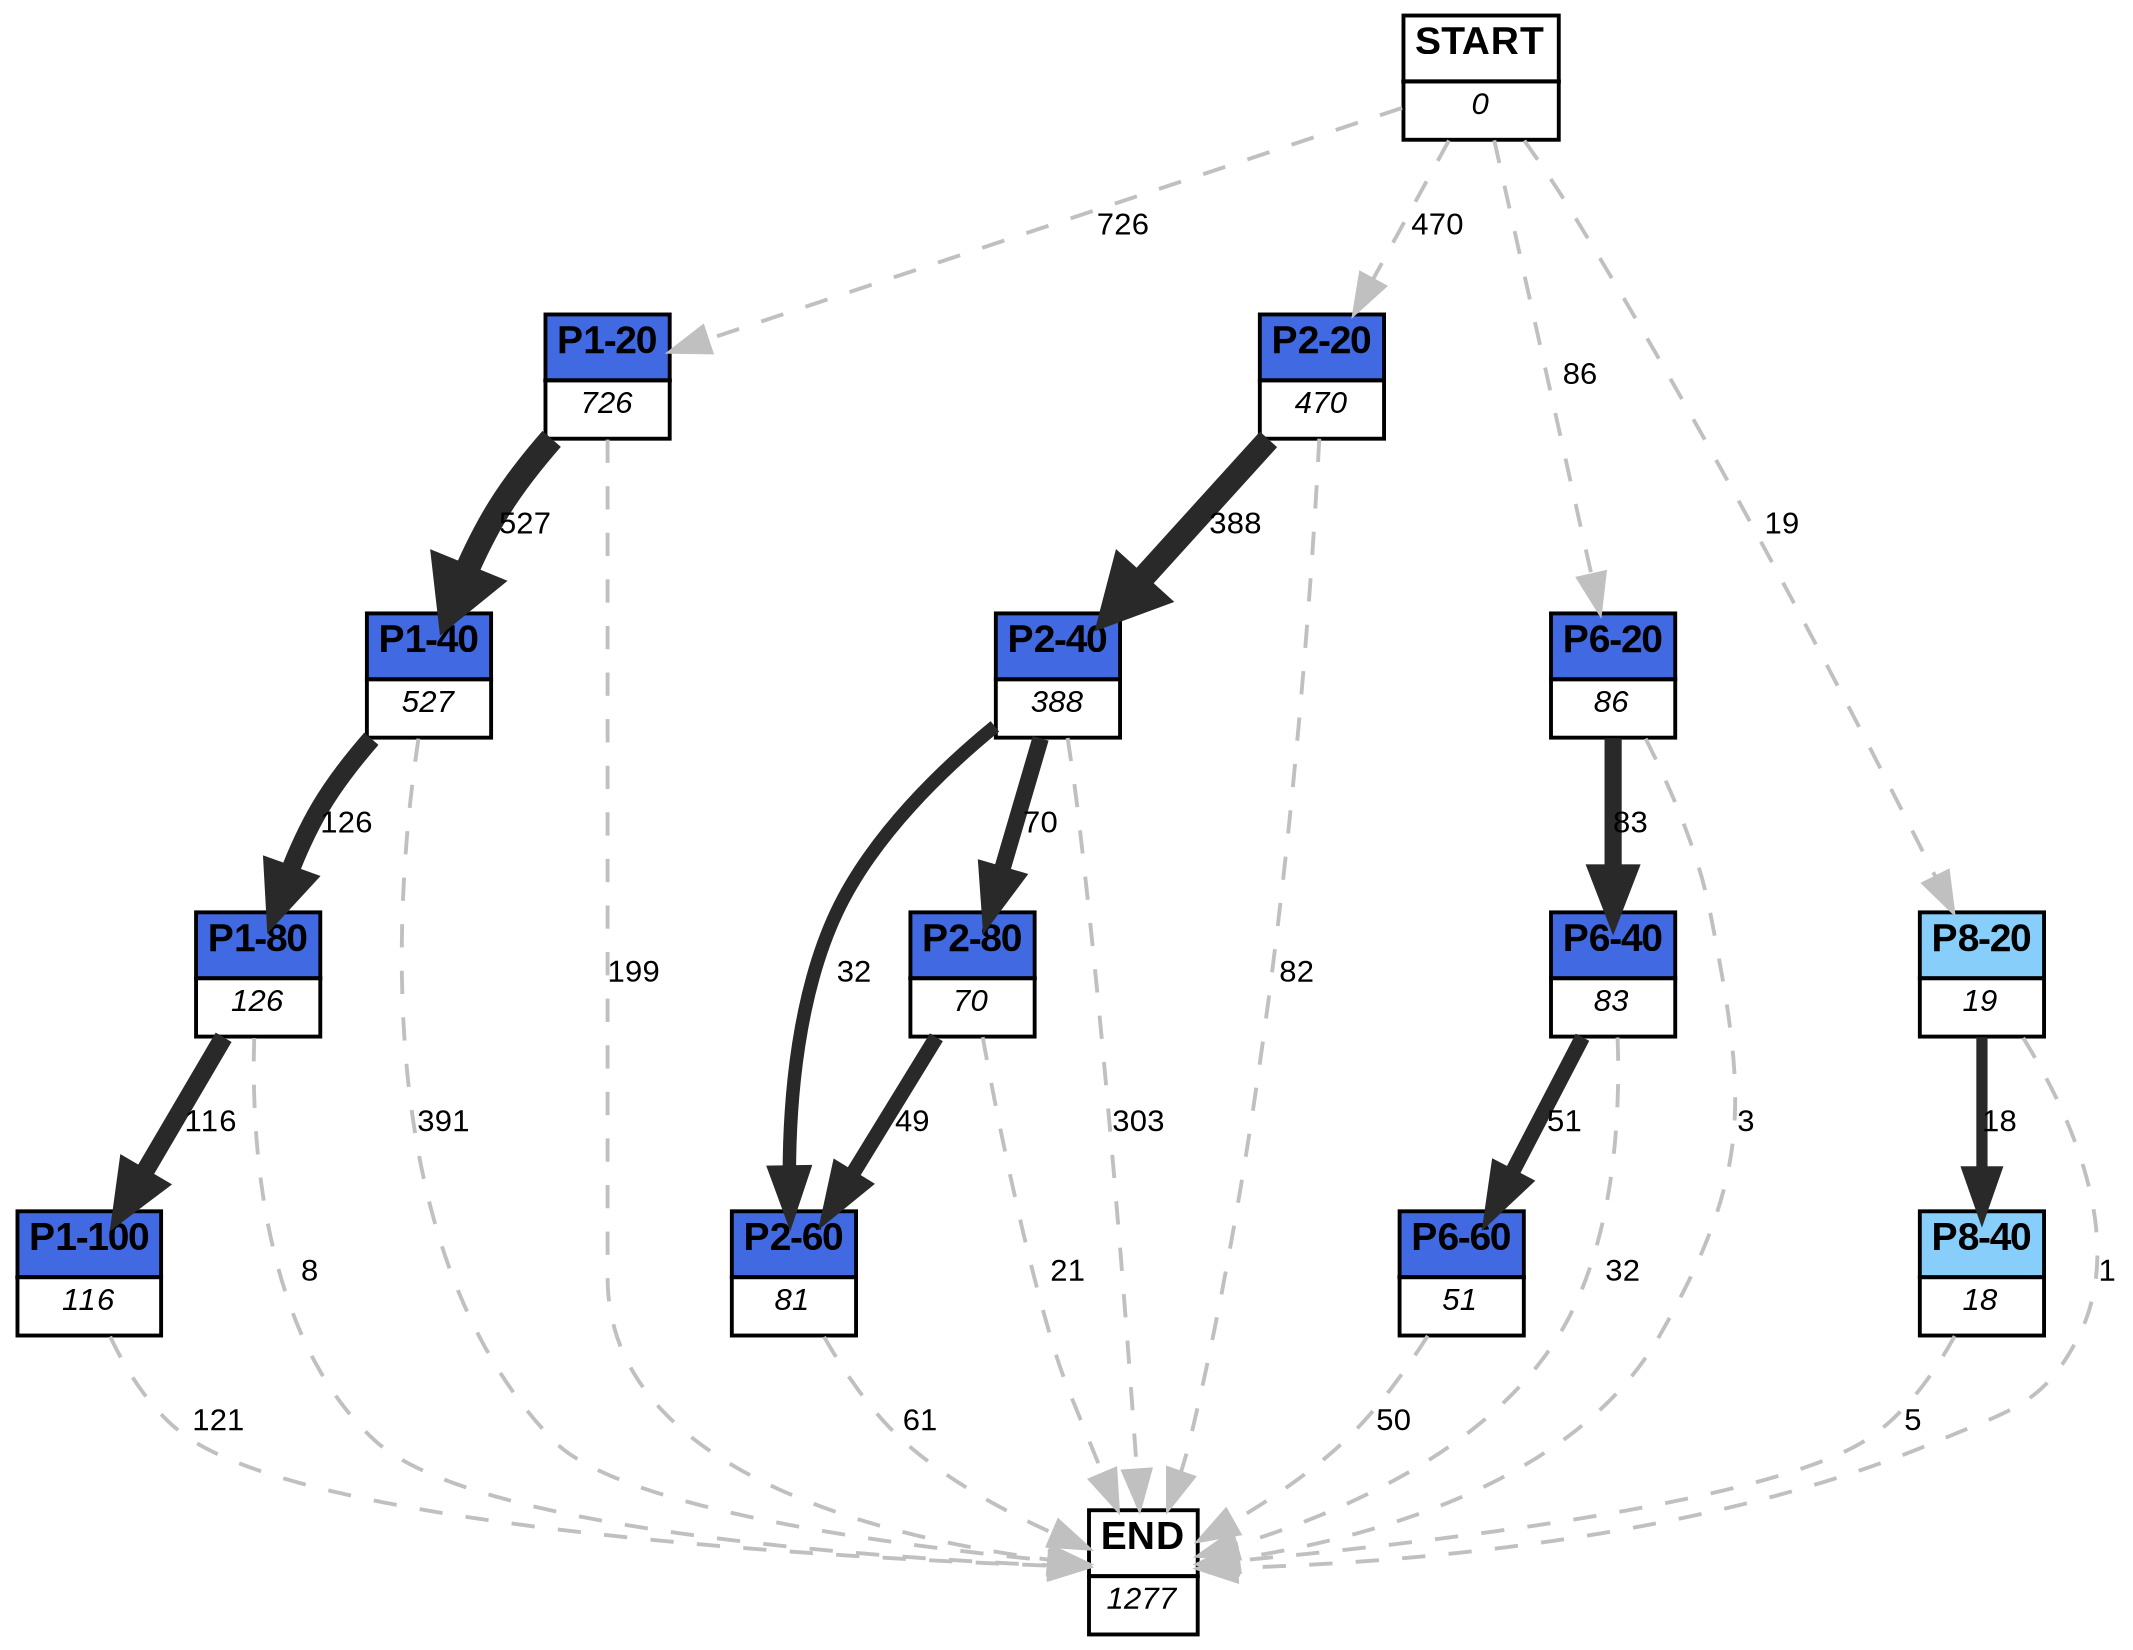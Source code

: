 digraph graphname {
	dpi = 150
	size="16,11!";
	margin = 0;
"P1-20" [shape=plain, label=<<table border="0" cellborder="1" cellspacing="0"><tr><td bgcolor="royalblue"><FONT face="Arial" POINT-SIZE="10"><b>P1-20</b></FONT></td></tr><tr><td bgcolor="white"><FONT face="Arial" POINT-SIZE="8"><i>726</i></FONT></td></tr></table>>]
"P1-40" [shape=plain, label=<<table border="0" cellborder="1" cellspacing="0"><tr><td bgcolor="royalblue"><FONT face="Arial" POINT-SIZE="10"><b>P1-40</b></FONT></td></tr><tr><td bgcolor="white"><FONT face="Arial" POINT-SIZE="8"><i>527</i></FONT></td></tr></table>>]
"P1-80" [shape=plain, label=<<table border="0" cellborder="1" cellspacing="0"><tr><td bgcolor="royalblue"><FONT face="Arial" POINT-SIZE="10"><b>P1-80</b></FONT></td></tr><tr><td bgcolor="white"><FONT face="Arial" POINT-SIZE="8"><i>126</i></FONT></td></tr></table>>]
"P1-100" [shape=plain, label=<<table border="0" cellborder="1" cellspacing="0"><tr><td bgcolor="royalblue"><FONT face="Arial" POINT-SIZE="10"><b>P1-100</b></FONT></td></tr><tr><td bgcolor="white"><FONT face="Arial" POINT-SIZE="8"><i>116</i></FONT></td></tr></table>>]
"P2-20" [shape=plain, label=<<table border="0" cellborder="1" cellspacing="0"><tr><td bgcolor="royalblue"><FONT face="Arial" POINT-SIZE="10"><b>P2-20</b></FONT></td></tr><tr><td bgcolor="white"><FONT face="Arial" POINT-SIZE="8"><i>470</i></FONT></td></tr></table>>]
"P2-40" [shape=plain, label=<<table border="0" cellborder="1" cellspacing="0"><tr><td bgcolor="royalblue"><FONT face="Arial" POINT-SIZE="10"><b>P2-40</b></FONT></td></tr><tr><td bgcolor="white"><FONT face="Arial" POINT-SIZE="8"><i>388</i></FONT></td></tr></table>>]
"P2-80" [shape=plain, label=<<table border="0" cellborder="1" cellspacing="0"><tr><td bgcolor="royalblue"><FONT face="Arial" POINT-SIZE="10"><b>P2-80</b></FONT></td></tr><tr><td bgcolor="white"><FONT face="Arial" POINT-SIZE="8"><i>70</i></FONT></td></tr></table>>]
"P2-60" [shape=plain, label=<<table border="0" cellborder="1" cellspacing="0"><tr><td bgcolor="royalblue"><FONT face="Arial" POINT-SIZE="10"><b>P2-60</b></FONT></td></tr><tr><td bgcolor="white"><FONT face="Arial" POINT-SIZE="8"><i>81</i></FONT></td></tr></table>>]
"P6-20" [shape=plain, label=<<table border="0" cellborder="1" cellspacing="0"><tr><td bgcolor="royalblue"><FONT face="Arial" POINT-SIZE="10"><b>P6-20</b></FONT></td></tr><tr><td bgcolor="white"><FONT face="Arial" POINT-SIZE="8"><i>86</i></FONT></td></tr></table>>]
"P6-40" [shape=plain, label=<<table border="0" cellborder="1" cellspacing="0"><tr><td bgcolor="royalblue"><FONT face="Arial" POINT-SIZE="10"><b>P6-40</b></FONT></td></tr><tr><td bgcolor="white"><FONT face="Arial" POINT-SIZE="8"><i>83</i></FONT></td></tr></table>>]
"P6-60" [shape=plain, label=<<table border="0" cellborder="1" cellspacing="0"><tr><td bgcolor="royalblue"><FONT face="Arial" POINT-SIZE="10"><b>P6-60</b></FONT></td></tr><tr><td bgcolor="white"><FONT face="Arial" POINT-SIZE="8"><i>51</i></FONT></td></tr></table>>]
"P8-20" [shape=plain, label=<<table border="0" cellborder="1" cellspacing="0"><tr><td bgcolor="lightskyblue"><FONT face="Arial" POINT-SIZE="10"><b>P8-20</b></FONT></td></tr><tr><td bgcolor="white"><FONT face="Arial" POINT-SIZE="8"><i>19</i></FONT></td></tr></table>>]
"P8-40" [shape=plain, label=<<table border="0" cellborder="1" cellspacing="0"><tr><td bgcolor="lightskyblue"><FONT face="Arial" POINT-SIZE="10"><b>P8-40</b></FONT></td></tr><tr><td bgcolor="white"><FONT face="Arial" POINT-SIZE="8"><i>18</i></FONT></td></tr></table>>]
"START" [shape=plain, label=<<table border="0" cellborder="1" cellspacing="0"><tr><td bgcolor="white"><FONT face="Arial" POINT-SIZE="10"><b>START</b></FONT></td></tr><tr><td bgcolor="white"><FONT face="Arial" POINT-SIZE="8"><i>0</i></FONT></td></tr></table>>]
"END" [shape=plain, label=<<table border="0" cellborder="1" cellspacing="0"><tr><td bgcolor="white"><FONT face="Arial" POINT-SIZE="10"><b>END</b></FONT></td></tr><tr><td bgcolor="white"><FONT face="Arial" POINT-SIZE="8"><i>1277</i></FONT></td></tr></table>>]
"P1-20" -> "P1-40" [ color=grey16 penwidth = "6.267200548541362"label ="527" labelfloat=false fontname="Arial" fontsize=8]
"P1-20" -> "END" [ style = dashed color=grey label ="199" labelfloat=false fontname="Arial" fontsize=8]
"P1-40" -> "P1-80" [ color=grey16 penwidth = "4.836281906951478"label ="126" labelfloat=false fontname="Arial" fontsize=8]
"P1-40" -> "END" [ style = dashed color=grey label ="391" labelfloat=false fontname="Arial" fontsize=8]
"P1-80" -> "P1-100" [ color=grey16 penwidth = "4.7535901911063645"label ="116" labelfloat=false fontname="Arial" fontsize=8]
"P1-80" -> "END" [ style = dashed color=grey label ="8" labelfloat=false fontname="Arial" fontsize=8]
"P1-100" -> "END" [ style = dashed color=grey label ="121" labelfloat=false fontname="Arial" fontsize=8]
"P2-20" -> "P2-40" [ color=grey16 penwidth = "5.961005339623274"label ="388" labelfloat=false fontname="Arial" fontsize=8]
"P2-20" -> "END" [ style = dashed color=grey label ="82" labelfloat=false fontname="Arial" fontsize=8]
"P2-40" -> "P2-80" [ color=grey16 penwidth = "4.248495242049359"label ="70" labelfloat=false fontname="Arial" fontsize=8]
"P2-40" -> "P2-60" [ color=grey16 penwidth = "3.4657359027997265"label ="32" labelfloat=false fontname="Arial" fontsize=8]
"P2-40" -> "END" [ style = dashed color=grey label ="303" labelfloat=false fontname="Arial" fontsize=8]
"P2-80" -> "P2-60" [ color=grey16 penwidth = "3.8918202981106265"label ="49" labelfloat=false fontname="Arial" fontsize=8]
"P2-80" -> "END" [ style = dashed color=grey label ="21" labelfloat=false fontname="Arial" fontsize=8]
"P2-60" -> "END" [ style = dashed color=grey label ="61" labelfloat=false fontname="Arial" fontsize=8]
"P6-20" -> "P6-40" [ color=grey16 penwidth = "4.418840607796598"label ="83" labelfloat=false fontname="Arial" fontsize=8]
"P6-20" -> "END" [ style = dashed color=grey label ="3" labelfloat=false fontname="Arial" fontsize=8]
"P6-40" -> "P6-60" [ color=grey16 penwidth = "3.9318256327243257"label ="51" labelfloat=false fontname="Arial" fontsize=8]
"P6-40" -> "END" [ style = dashed color=grey label ="32" labelfloat=false fontname="Arial" fontsize=8]
"P6-60" -> "END" [ style = dashed color=grey label ="50" labelfloat=false fontname="Arial" fontsize=8]
"P8-20" -> "P8-40" [ color=grey16 penwidth = "2.8903717578961645"label ="18" labelfloat=false fontname="Arial" fontsize=8]
"P8-20" -> "END" [ style = dashed color=grey label ="1" labelfloat=false fontname="Arial" fontsize=8]
"P8-40" -> "END" [ style = dashed color=grey label ="5" labelfloat=false fontname="Arial" fontsize=8]
"START" -> "P1-20" [ style = dashed color=grey label ="726" labelfloat=false fontname="Arial" fontsize=8]
"START" -> "P2-20" [ style = dashed color=grey label ="470" labelfloat=false fontname="Arial" fontsize=8]
"START" -> "P6-20" [ style = dashed color=grey label ="86" labelfloat=false fontname="Arial" fontsize=8]
"START" -> "P8-20" [ style = dashed color=grey label ="19" labelfloat=false fontname="Arial" fontsize=8]
}